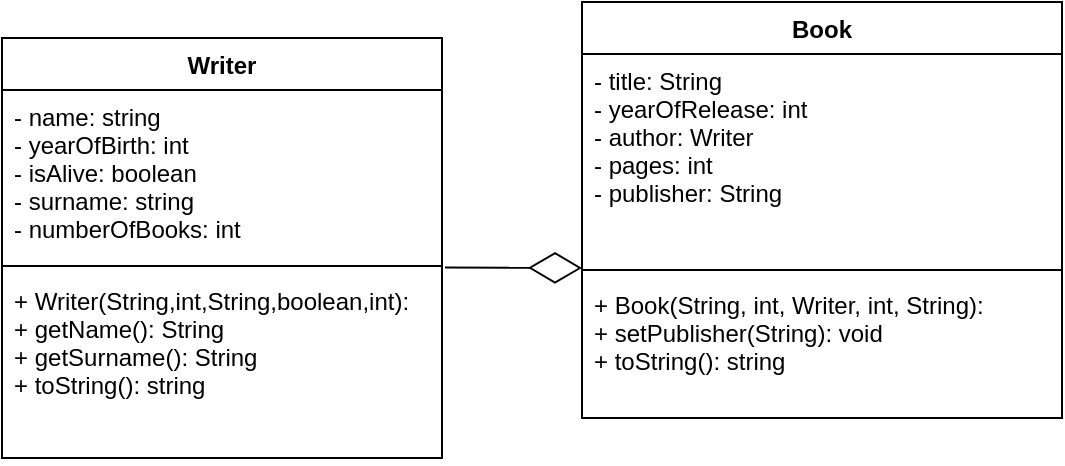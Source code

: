 <mxfile version="15.8.3" type="device"><diagram id="BWkGcbPKK6EHL9bs_Ucu" name="Page-1"><mxGraphModel dx="692" dy="381" grid="1" gridSize="10" guides="1" tooltips="1" connect="1" arrows="1" fold="1" page="1" pageScale="1" pageWidth="827" pageHeight="1169" math="0" shadow="0"><root><mxCell id="0"/><mxCell id="1" parent="0"/><mxCell id="Yb5uReN1GJDrn_iOr3L6-1" value="Writer" style="swimlane;fontStyle=1;align=center;verticalAlign=top;childLayout=stackLayout;horizontal=1;startSize=26;horizontalStack=0;resizeParent=1;resizeParentMax=0;resizeLast=0;collapsible=1;marginBottom=0;" vertex="1" parent="1"><mxGeometry x="310" y="264" width="220" height="210" as="geometry"/></mxCell><mxCell id="Yb5uReN1GJDrn_iOr3L6-2" value="- name: string&#10;- yearOfBirth: int&#10;- isAlive: boolean&#10;- surname: string&#10;- numberOfBooks: int" style="text;strokeColor=none;fillColor=none;align=left;verticalAlign=top;spacingLeft=4;spacingRight=4;overflow=hidden;rotatable=0;points=[[0,0.5],[1,0.5]];portConstraint=eastwest;" vertex="1" parent="Yb5uReN1GJDrn_iOr3L6-1"><mxGeometry y="26" width="220" height="84" as="geometry"/></mxCell><mxCell id="Yb5uReN1GJDrn_iOr3L6-3" value="" style="line;strokeWidth=1;fillColor=none;align=left;verticalAlign=middle;spacingTop=-1;spacingLeft=3;spacingRight=3;rotatable=0;labelPosition=right;points=[];portConstraint=eastwest;" vertex="1" parent="Yb5uReN1GJDrn_iOr3L6-1"><mxGeometry y="110" width="220" height="8" as="geometry"/></mxCell><mxCell id="Yb5uReN1GJDrn_iOr3L6-4" value="+ Writer(String,int,String,boolean,int):&#10;+ getName(): String&#10;+ getSurname(): String&#10;+ toString(): string" style="text;strokeColor=none;fillColor=none;align=left;verticalAlign=top;spacingLeft=4;spacingRight=4;overflow=hidden;rotatable=0;points=[[0,0.5],[1,0.5]];portConstraint=eastwest;" vertex="1" parent="Yb5uReN1GJDrn_iOr3L6-1"><mxGeometry y="118" width="220" height="92" as="geometry"/></mxCell><mxCell id="Yb5uReN1GJDrn_iOr3L6-5" value="Book" style="swimlane;fontStyle=1;align=center;verticalAlign=top;childLayout=stackLayout;horizontal=1;startSize=26;horizontalStack=0;resizeParent=1;resizeParentMax=0;resizeLast=0;collapsible=1;marginBottom=0;" vertex="1" parent="1"><mxGeometry x="600" y="246" width="240" height="208" as="geometry"/></mxCell><mxCell id="Yb5uReN1GJDrn_iOr3L6-6" value="- title: String&#10;- yearOfRelease: int&#10;- author: Writer&#10;- pages: int&#10;- publisher: String" style="text;strokeColor=none;fillColor=none;align=left;verticalAlign=top;spacingLeft=4;spacingRight=4;overflow=hidden;rotatable=0;points=[[0,0.5],[1,0.5]];portConstraint=eastwest;" vertex="1" parent="Yb5uReN1GJDrn_iOr3L6-5"><mxGeometry y="26" width="240" height="104" as="geometry"/></mxCell><mxCell id="Yb5uReN1GJDrn_iOr3L6-7" value="" style="line;strokeWidth=1;fillColor=none;align=left;verticalAlign=middle;spacingTop=-1;spacingLeft=3;spacingRight=3;rotatable=0;labelPosition=right;points=[];portConstraint=eastwest;" vertex="1" parent="Yb5uReN1GJDrn_iOr3L6-5"><mxGeometry y="130" width="240" height="8" as="geometry"/></mxCell><mxCell id="Yb5uReN1GJDrn_iOr3L6-8" value="+ Book(String, int, Writer, int, String):&#10;+ setPublisher(String): void&#10;+ toString(): string" style="text;strokeColor=none;fillColor=none;align=left;verticalAlign=top;spacingLeft=4;spacingRight=4;overflow=hidden;rotatable=0;points=[[0,0.5],[1,0.5]];portConstraint=eastwest;" vertex="1" parent="Yb5uReN1GJDrn_iOr3L6-5"><mxGeometry y="138" width="240" height="70" as="geometry"/></mxCell><mxCell id="Yb5uReN1GJDrn_iOr3L6-9" value="" style="endArrow=diamondThin;endFill=0;endSize=24;html=1;rounded=0;exitX=1.007;exitY=-0.036;exitDx=0;exitDy=0;exitPerimeter=0;" edge="1" parent="1" source="Yb5uReN1GJDrn_iOr3L6-4"><mxGeometry width="160" relative="1" as="geometry"><mxPoint x="440" y="380" as="sourcePoint"/><mxPoint x="600" y="379" as="targetPoint"/></mxGeometry></mxCell></root></mxGraphModel></diagram></mxfile>
